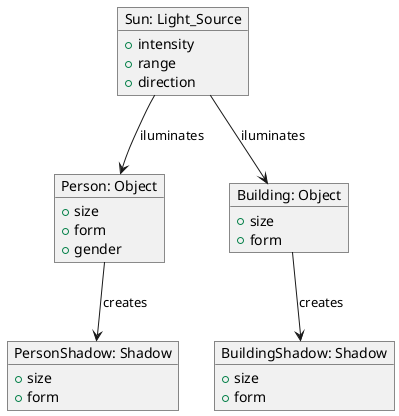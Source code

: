 @startuml shadow

object "Sun: Light_Source" as sun{
 + intensity
 + range
 + direction
}

object "Person: Object" as person {
 + size
 + form
 + gender
}

object "Building: Object" as building {
 + size
 + form
}

object "PersonShadow: Shadow" as personShadow {
 + size
 + form
}

object "BuildingShadow: Shadow" as buildingShadow {
 + size
 + form
}

sun --> person : iluminates
person --> personShadow : creates
sun --> building : iluminates
building --> buildingShadow : creates
@enduml